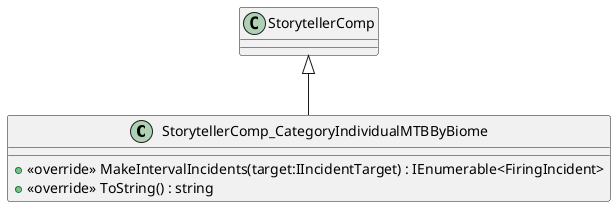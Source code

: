 @startuml
class StorytellerComp_CategoryIndividualMTBByBiome {
    + <<override>> MakeIntervalIncidents(target:IIncidentTarget) : IEnumerable<FiringIncident>
    + <<override>> ToString() : string
}
StorytellerComp <|-- StorytellerComp_CategoryIndividualMTBByBiome
@enduml

